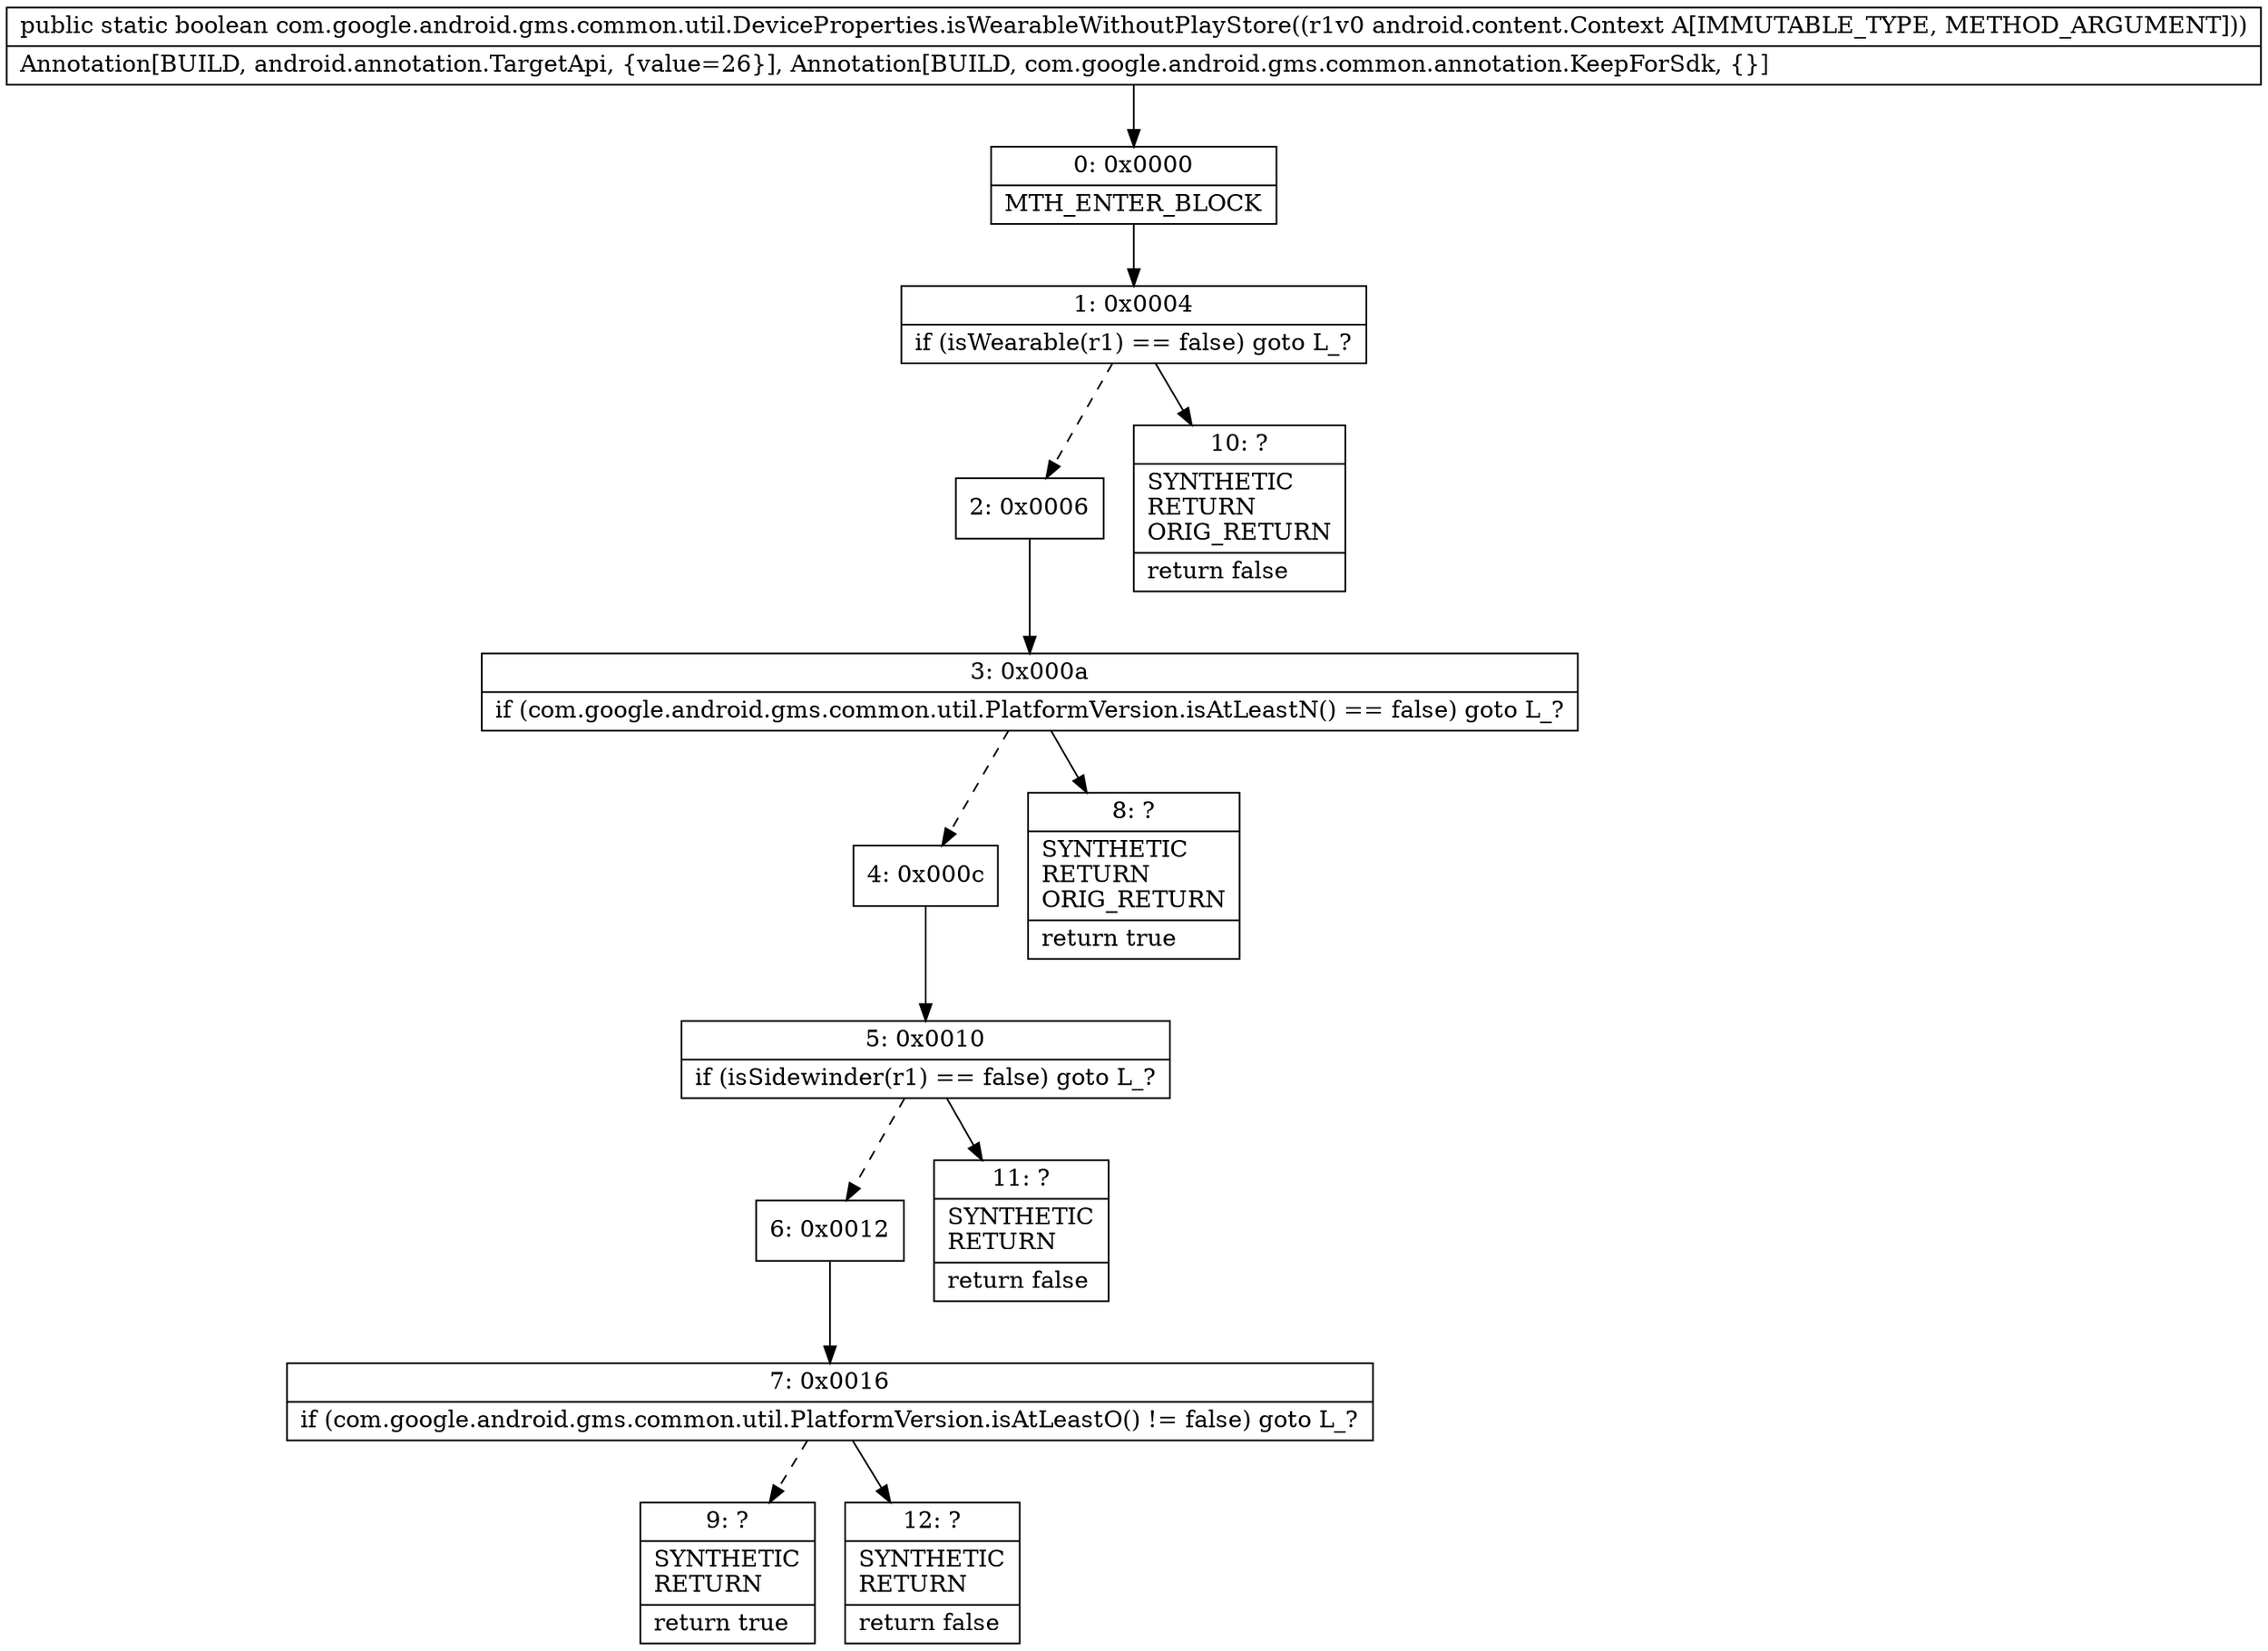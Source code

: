 digraph "CFG forcom.google.android.gms.common.util.DeviceProperties.isWearableWithoutPlayStore(Landroid\/content\/Context;)Z" {
Node_0 [shape=record,label="{0\:\ 0x0000|MTH_ENTER_BLOCK\l}"];
Node_1 [shape=record,label="{1\:\ 0x0004|if (isWearable(r1) == false) goto L_?\l}"];
Node_2 [shape=record,label="{2\:\ 0x0006}"];
Node_3 [shape=record,label="{3\:\ 0x000a|if (com.google.android.gms.common.util.PlatformVersion.isAtLeastN() == false) goto L_?\l}"];
Node_4 [shape=record,label="{4\:\ 0x000c}"];
Node_5 [shape=record,label="{5\:\ 0x0010|if (isSidewinder(r1) == false) goto L_?\l}"];
Node_6 [shape=record,label="{6\:\ 0x0012}"];
Node_7 [shape=record,label="{7\:\ 0x0016|if (com.google.android.gms.common.util.PlatformVersion.isAtLeastO() != false) goto L_?\l}"];
Node_8 [shape=record,label="{8\:\ ?|SYNTHETIC\lRETURN\lORIG_RETURN\l|return true\l}"];
Node_9 [shape=record,label="{9\:\ ?|SYNTHETIC\lRETURN\l|return true\l}"];
Node_10 [shape=record,label="{10\:\ ?|SYNTHETIC\lRETURN\lORIG_RETURN\l|return false\l}"];
Node_11 [shape=record,label="{11\:\ ?|SYNTHETIC\lRETURN\l|return false\l}"];
Node_12 [shape=record,label="{12\:\ ?|SYNTHETIC\lRETURN\l|return false\l}"];
MethodNode[shape=record,label="{public static boolean com.google.android.gms.common.util.DeviceProperties.isWearableWithoutPlayStore((r1v0 android.content.Context A[IMMUTABLE_TYPE, METHOD_ARGUMENT]))  | Annotation[BUILD, android.annotation.TargetApi, \{value=26\}], Annotation[BUILD, com.google.android.gms.common.annotation.KeepForSdk, \{\}]\l}"];
MethodNode -> Node_0;
Node_0 -> Node_1;
Node_1 -> Node_2[style=dashed];
Node_1 -> Node_10;
Node_2 -> Node_3;
Node_3 -> Node_4[style=dashed];
Node_3 -> Node_8;
Node_4 -> Node_5;
Node_5 -> Node_6[style=dashed];
Node_5 -> Node_11;
Node_6 -> Node_7;
Node_7 -> Node_9[style=dashed];
Node_7 -> Node_12;
}

